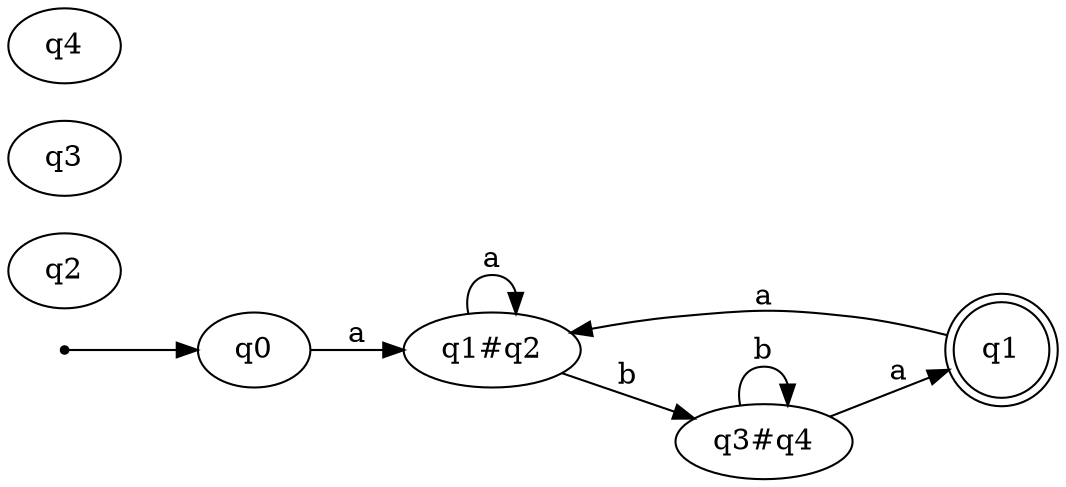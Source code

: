 digraph AFN {
	graph [rankdir=LR]
	ini [shape=point]
	q0
	ini -> q0
	q1 [shape=doublecircle]
	q2
	q3
	q4
	q0 -> "q1#q2" [label=a]
	"q1#q2" -> "q1#q2" [label=a]
	"q1#q2" -> "q3#q4" [label=b]
	"q3#q4" -> q1 [label=a]
	q1 -> "q1#q2" [label=a]
	"q3#q4" -> "q3#q4" [label=b]
}
